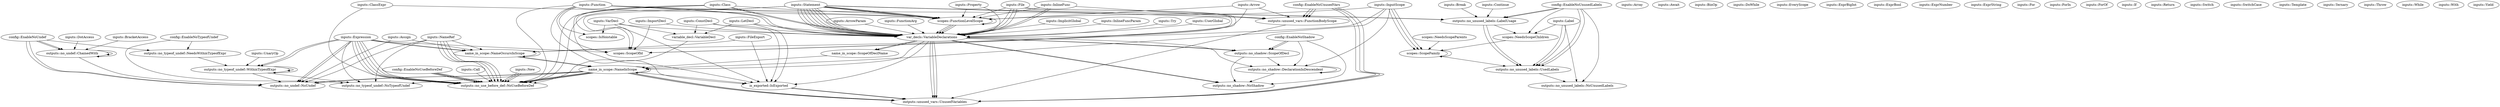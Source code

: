digraph {
    0 [label="config::EnableNoShadow"];
    1 [label="config::EnableNoTypeofUndef"];
    2 [label="config::EnableNoUndef"];
    3 [label="config::EnableNoUnusedLabels"];
    4 [label="config::EnableNoUnusedVars"];
    5 [label="config::EnableNoUseBeforeDef"];
    6 [label="inputs::Array"];
    7 [label="inputs::Arrow"];
    8 [label="inputs::ArrowParam"];
    9 [label="inputs::Assign"];
    10 [label="inputs::Await"];
    11 [label="inputs::BinOp"];
    12 [label="inputs::BracketAccess"];
    13 [label="inputs::Break"];
    14 [label="inputs::Call"];
    15 [label="inputs::Class"];
    16 [label="inputs::ClassExpr"];
    17 [label="inputs::ConstDecl"];
    18 [label="inputs::Continue"];
    19 [label="inputs::DoWhile"];
    20 [label="inputs::DotAccess"];
    21 [label="inputs::EveryScope"];
    22 [label="inputs::ExprBigInt"];
    23 [label="inputs::ExprBool"];
    24 [label="inputs::ExprNumber"];
    25 [label="inputs::ExprString"];
    26 [label="inputs::Expression"];
    27 [label="inputs::File"];
    28 [label="inputs::FileExport"];
    29 [label="inputs::For"];
    30 [label="inputs::ForIn"];
    31 [label="inputs::ForOf"];
    32 [label="inputs::Function"];
    33 [label="inputs::FunctionArg"];
    34 [label="inputs::If"];
    35 [label="inputs::ImplicitGlobal"];
    36 [label="inputs::ImportDecl"];
    37 [label="inputs::InlineFunc"];
    38 [label="inputs::InlineFuncParam"];
    39 [label="inputs::InputScope"];
    40 [label="inputs::Label"];
    41 [label="inputs::LetDecl"];
    42 [label="inputs::NameRef"];
    43 [label="inputs::New"];
    44 [label="inputs::Property"];
    45 [label="inputs::Return"];
    46 [label="inputs::Statement"];
    47 [label="inputs::Switch"];
    48 [label="inputs::SwitchCase"];
    49 [label="inputs::Template"];
    50 [label="inputs::Ternary"];
    51 [label="inputs::Throw"];
    52 [label="inputs::Try"];
    53 [label="inputs::UnaryOp"];
    54 [label="inputs::UserGlobal"];
    55 [label="inputs::VarDecl"];
    56 [label="inputs::While"];
    57 [label="inputs::With"];
    58 [label="inputs::Yield"];
    59 [label="is_exported::IsExported"];
    60 [label="name_in_scope::NameInScope"];
    61 [label="name_in_scope::NameOccursInScope"];
    62 [label="name_in_scope::ScopeOfDeclName"];
    63 [label="outputs::no_shadow::DeclarationInDescendent"];
    64 [label="outputs::no_shadow::NoShadow"];
    65 [label="outputs::no_shadow::ScopeOfDecl"];
    66 [label="outputs::no_typeof_undef::NeedsWithinTypeofExpr"];
    67 [label="outputs::no_typeof_undef::NoTypeofUndef"];
    68 [label="outputs::no_typeof_undef::WithinTypeofExpr"];
    69 [label="outputs::no_undef::ChainedWith"];
    70 [label="outputs::no_undef::NoUndef"];
    71 [label="outputs::no_unused_labels::LabelUsage"];
    72 [label="outputs::no_unused_labels::NoUnusedLabels"];
    73 [label="outputs::no_unused_labels::UsedLabels"];
    74 [label="outputs::no_use_before_def::NoUseBeforeDef"];
    75 [label="outputs::unused_vars::FunctionBodyScope"];
    76 [label="outputs::unused_vars::UnusedVariables"];
    77 [label="scopes::FunctionLevelScope"];
    78 [label="scopes::IsHoistable"];
    79 [label="scopes::NeedsScopeChildren"];
    80 [label="scopes::NeedsScopeParents"];
    81 [label="scopes::ScopeFamily"];
    82 [label="scopes::ScopeOfId"];
    83 [label="var_decls::VariableDeclarations"];
    84 [label="variable_decl::VariableDecl"];
    0 -> 63;
    0 -> 64;
    0 -> 65;
    0 -> 65;
    1 -> 66;
    1 -> 67;
    2 -> 66;
    2 -> 69;
    2 -> 69;
    2 -> 70;
    2 -> 70;
    3 -> 71;
    3 -> 71;
    3 -> 72;
    3 -> 73;
    3 -> 73;
    3 -> 79;
    4 -> 75;
    4 -> 75;
    4 -> 75;
    4 -> 76;
    4 -> 76;
    4 -> 76;
    5 -> 74;
    5 -> 74;
    5 -> 74;
    5 -> 74;
    7 -> 75;
    7 -> 77;
    7 -> 83;
    8 -> 83;
    9 -> 61;
    9 -> 70;
    12 -> 69;
    13 -> 71;
    14 -> 74;
    15 -> 59;
    15 -> 74;
    15 -> 77;
    15 -> 82;
    15 -> 83;
    15 -> 83;
    16 -> 74;
    16 -> 77;
    17 -> 59;
    17 -> 83;
    17 -> 84;
    18 -> 71;
    20 -> 69;
    26 -> 61;
    26 -> 61;
    26 -> 67;
    26 -> 68;
    26 -> 68;
    26 -> 70;
    26 -> 70;
    26 -> 74;
    26 -> 74;
    26 -> 74;
    26 -> 74;
    26 -> 74;
    26 -> 82;
    27 -> 77;
    27 -> 82;
    27 -> 82;
    27 -> 83;
    27 -> 83;
    27 -> 83;
    28 -> 59;
    28 -> 61;
    32 -> 59;
    32 -> 74;
    32 -> 75;
    32 -> 77;
    32 -> 78;
    32 -> 82;
    32 -> 83;
    32 -> 83;
    33 -> 83;
    35 -> 83;
    36 -> 82;
    36 -> 83;
    37 -> 75;
    37 -> 77;
    37 -> 83;
    37 -> 83;
    38 -> 83;
    39 -> 60;
    39 -> 61;
    39 -> 63;
    39 -> 77;
    39 -> 81;
    39 -> 81;
    39 -> 81;
    40 -> 72;
    40 -> 73;
    40 -> 73;
    40 -> 79;
    41 -> 59;
    41 -> 83;
    41 -> 84;
    42 -> 61;
    42 -> 67;
    42 -> 70;
    42 -> 74;
    42 -> 74;
    42 -> 74;
    42 -> 74;
    43 -> 74;
    43 -> 74;
    43 -> 74;
    44 -> 77;
    44 -> 83;
    46 -> 71;
    46 -> 71;
    46 -> 74;
    46 -> 75;
    46 -> 77;
    46 -> 77;
    46 -> 77;
    46 -> 77;
    46 -> 82;
    46 -> 83;
    46 -> 83;
    46 -> 83;
    46 -> 83;
    46 -> 83;
    46 -> 83;
    46 -> 83;
    46 -> 83;
    52 -> 83;
    53 -> 68;
    54 -> 83;
    55 -> 59;
    55 -> 78;
    55 -> 83;
    55 -> 84;
    59 -> 76;
    59 -> 76;
    60 -> 59;
    60 -> 60;
    60 -> 67;
    60 -> 70;
    60 -> 70;
    60 -> 74;
    60 -> 74;
    60 -> 74;
    60 -> 74;
    60 -> 76;
    60 -> 76;
    60 -> 76;
    61 -> 60;
    61 -> 60;
    61 -> 61;
    62 -> 60;
    63 -> 63;
    63 -> 64;
    65 -> 63;
    65 -> 64;
    66 -> 68;
    68 -> 67;
    68 -> 68;
    68 -> 68;
    68 -> 70;
    69 -> 69;
    69 -> 69;
    69 -> 70;
    71 -> 73;
    71 -> 73;
    71 -> 79;
    73 -> 72;
    75 -> 76;
    77 -> 77;
    77 -> 83;
    77 -> 83;
    77 -> 83;
    79 -> 81;
    80 -> 81;
    81 -> 73;
    81 -> 81;
    83 -> 59;
    83 -> 60;
    83 -> 62;
    83 -> 62;
    83 -> 63;
    83 -> 64;
    83 -> 64;
    83 -> 65;
    83 -> 65;
    83 -> 76;
    83 -> 76;
    83 -> 76;
    84 -> 74;
}